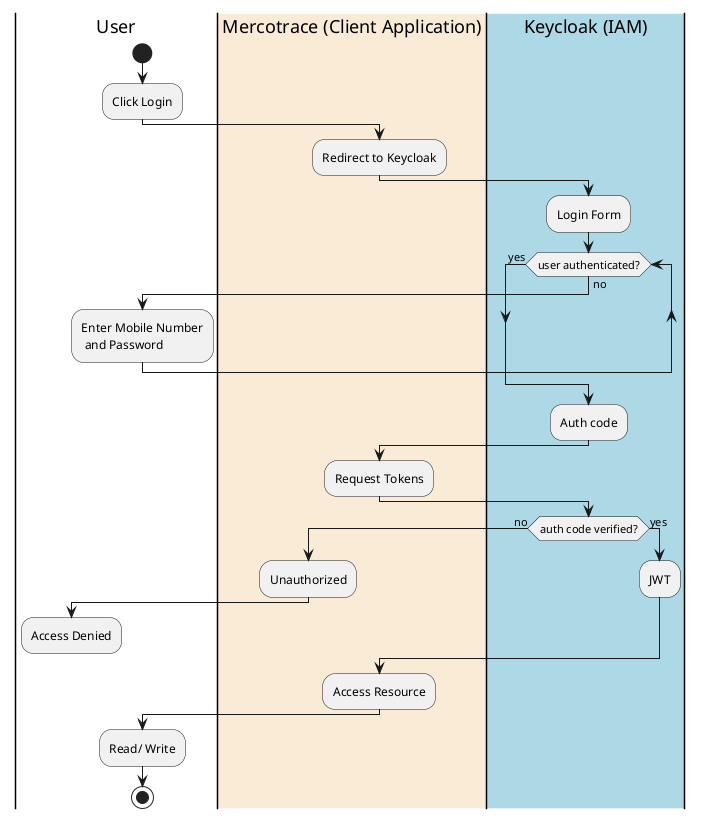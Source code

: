 @startuml

    |User|
    start
    :Click Login;
    |#AntiqueWhite|Mercotrace (Client Application)|
    :Redirect to Keycloak;

    |#LightBlue|Keycloak (IAM)|
    :Login Form;


    while (user authenticated?) is (no)
        |User|
        :Enter Mobile Number\n and Password;
    endwhile(yes)
        |#LightBlue|Keycloak (IAM)|
        :Auth code;

    |#AntiqueWhite|Mercotrace (Client Application)|
    :Request Tokens;

    |#LightBlue|Keycloak (IAM)|
    if (auth code verified?) is (no) then
        |#AntiqueWhite|Mercotrace (Client Application)|
        :Unauthorized;
        |User|
        :Access Denied;
        kill
    else (yes)
       |#LightBlue|Keycloak (IAM)|
       :JWT;
    endif

    |#AntiqueWhite|Mercotrace (Client Application)|
    :Access Resource;

   |User|
   :Read/ Write;


    stop

@enduml

